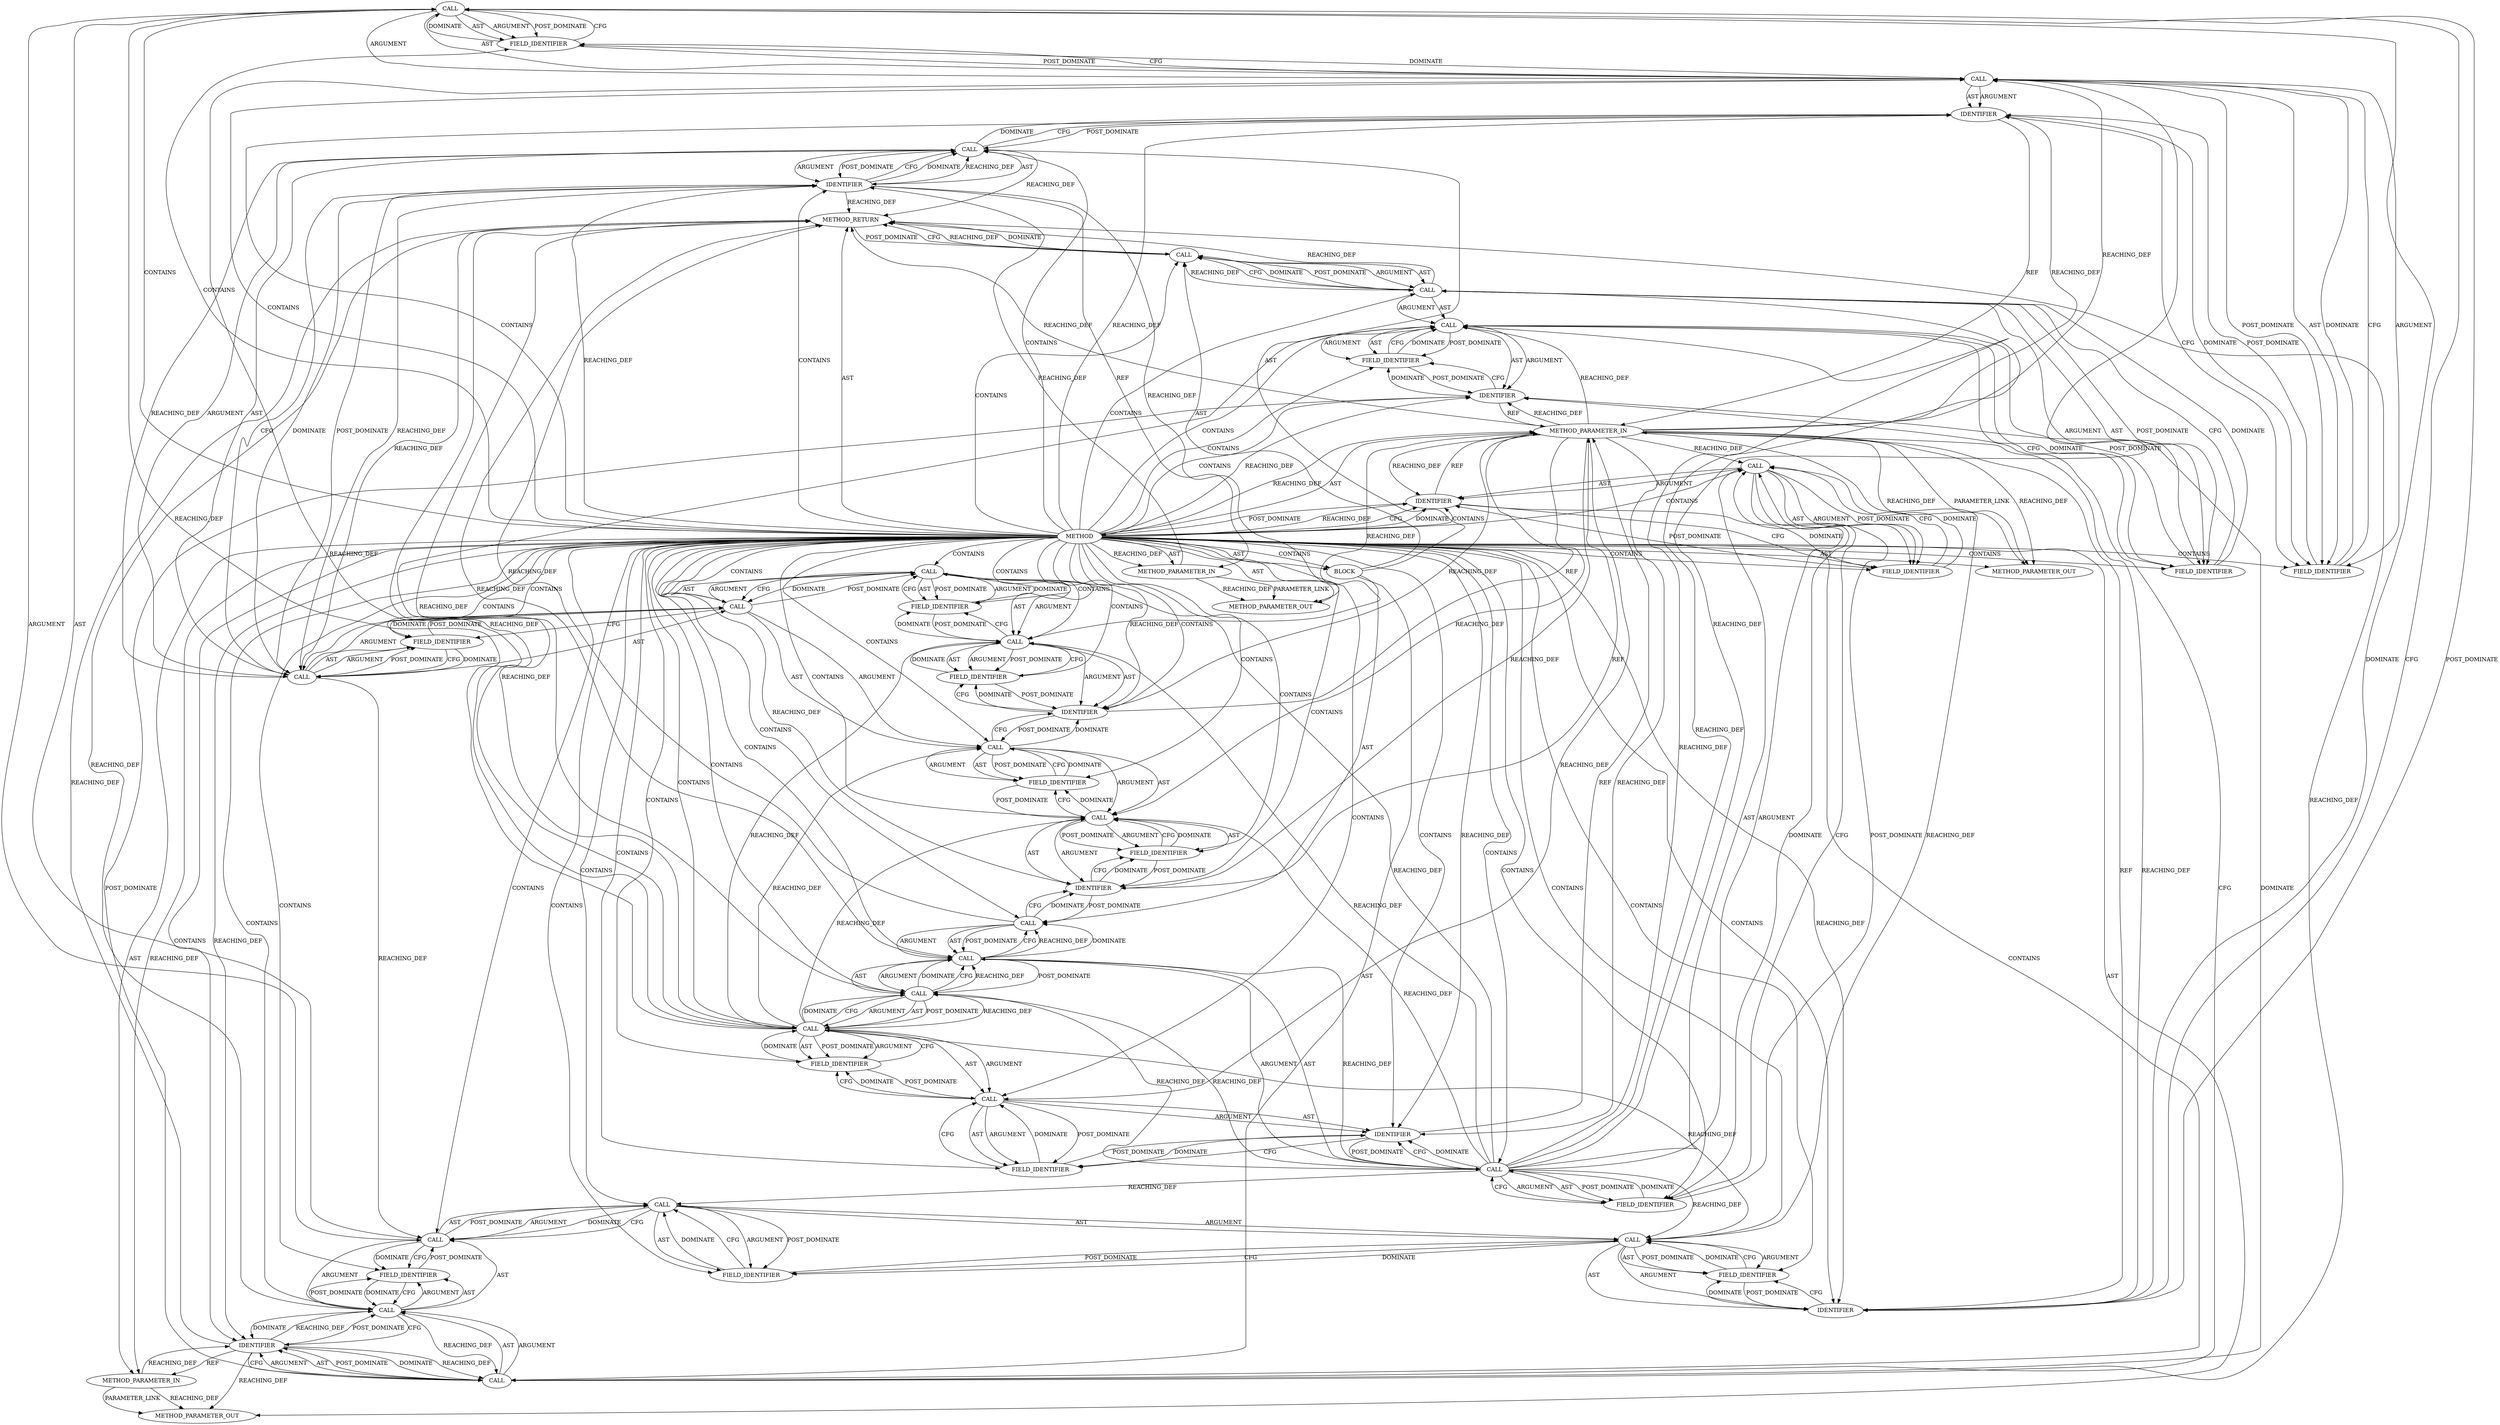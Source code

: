 digraph {
  1057 [label=CALL ORDER=1 ARGUMENT_INDEX=1 CODE="con->v2.out_sign_kvecs" COLUMN_NUMBER=2 METHOD_FULL_NAME="<operator>.fieldAccess" LINE_NUMBER=343 TYPE_FULL_NAME="<empty>" DISPATCH_TYPE="STATIC_DISPATCH" SIGNATURE="" NAME="<operator>.fieldAccess"]
  1046 [label=FIELD_IDENTIFIER ORDER=2 ARGUMENT_INDEX=2 CODE="out_sign_kvecs" COLUMN_NUMBER=2 LINE_NUMBER=342 CANONICAL_NAME="out_sign_kvecs"]
  1073 [label=FIELD_IDENTIFIER ORDER=2 ARGUMENT_INDEX=2 CODE="v2" COLUMN_NUMBER=2 LINE_NUMBER=344 CANONICAL_NAME="v2"]
  1023 [label=METHOD_PARAMETER_IN ORDER=2 CODE="void *buf" IS_VARIADIC=false COLUMN_NUMBER=60 LINE_NUMBER=338 TYPE_FULL_NAME="void*" EVALUATION_STRATEGY="BY_VALUE" INDEX=2 NAME="buf"]
  1042 [label=CALL ORDER=1 ARGUMENT_INDEX=1 CODE="con->v2.out_sign_kvecs" COLUMN_NUMBER=2 METHOD_FULL_NAME="<operator>.fieldAccess" LINE_NUMBER=342 TYPE_FULL_NAME="<empty>" DISPATCH_TYPE="STATIC_DISPATCH" SIGNATURE="" NAME="<operator>.fieldAccess"]
  1062 [label=CALL ORDER=2 ARGUMENT_INDEX=2 CODE="con->v2.out_sign_kvec_cnt" COLUMN_NUMBER=25 METHOD_FULL_NAME="<operator>.fieldAccess" LINE_NUMBER=343 TYPE_FULL_NAME="<empty>" DISPATCH_TYPE="STATIC_DISPATCH" SIGNATURE="" NAME="<operator>.fieldAccess"]
  1029 [label=CALL ORDER=1 ARGUMENT_INDEX=1 CODE="con->v2" COLUMN_NUMBER=9 METHOD_FULL_NAME="<operator>.indirectFieldAccess" LINE_NUMBER=340 TYPE_FULL_NAME="<empty>" DISPATCH_TYPE="STATIC_DISPATCH" SIGNATURE="" NAME="<operator>.indirectFieldAccess"]
  1027 [label=CALL ORDER=1 ARGUMENT_INDEX=1 CODE="con->v2.out_sign_kvec_cnt >= ARRAY_SIZE(con->v2.out_sign_kvecs)" COLUMN_NUMBER=9 METHOD_FULL_NAME="<operator>.greaterEqualsThan" LINE_NUMBER=340 TYPE_FULL_NAME="<empty>" DISPATCH_TYPE="STATIC_DISPATCH" SIGNATURE="" NAME="<operator>.greaterEqualsThan"]
  1068 [label=IDENTIFIER ORDER=2 ARGUMENT_INDEX=2 CODE="len" COLUMN_NUMBER=62 LINE_NUMBER=343 TYPE_FULL_NAME="int" NAME="len"]
  1053 [label=IDENTIFIER ORDER=2 ARGUMENT_INDEX=2 CODE="buf" COLUMN_NUMBER=63 LINE_NUMBER=342 TYPE_FULL_NAME="void*" NAME="buf"]
  1050 [label=FIELD_IDENTIFIER ORDER=2 ARGUMENT_INDEX=2 CODE="v2" COLUMN_NUMBER=25 LINE_NUMBER=342 CANONICAL_NAME="v2"]
  1051 [label=FIELD_IDENTIFIER ORDER=2 ARGUMENT_INDEX=2 CODE="out_sign_kvec_cnt" COLUMN_NUMBER=25 LINE_NUMBER=342 CANONICAL_NAME="out_sign_kvec_cnt"]
  13021 [label=METHOD_PARAMETER_OUT ORDER=3 CODE="int len" IS_VARIADIC=false COLUMN_NUMBER=71 LINE_NUMBER=338 TYPE_FULL_NAME="int" EVALUATION_STRATEGY="BY_VALUE" INDEX=3 NAME="len"]
  1033 [label=CALL ORDER=2 ARGUMENT_INDEX=2 CODE="ARRAY_SIZE(con->v2.out_sign_kvecs)" COLUMN_NUMBER=38 METHOD_FULL_NAME="ARRAY_SIZE" LINE_NUMBER=340 TYPE_FULL_NAME="<empty>" DISPATCH_TYPE="STATIC_DISPATCH" SIGNATURE="" NAME="ARRAY_SIZE"]
  1071 [label=CALL ORDER=1 ARGUMENT_INDEX=1 CODE="con->v2" COLUMN_NUMBER=2 METHOD_FULL_NAME="<operator>.indirectFieldAccess" LINE_NUMBER=344 TYPE_FULL_NAME="<empty>" DISPATCH_TYPE="STATIC_DISPATCH" SIGNATURE="" NAME="<operator>.indirectFieldAccess"]
  1030 [label=IDENTIFIER ORDER=1 ARGUMENT_INDEX=1 CODE="con" COLUMN_NUMBER=9 LINE_NUMBER=340 TYPE_FULL_NAME="ceph_connection*" NAME="con"]
  1043 [label=CALL ORDER=1 ARGUMENT_INDEX=1 CODE="con->v2" COLUMN_NUMBER=2 METHOD_FULL_NAME="<operator>.indirectFieldAccess" LINE_NUMBER=342 TYPE_FULL_NAME="<empty>" DISPATCH_TYPE="STATIC_DISPATCH" SIGNATURE="" NAME="<operator>.indirectFieldAccess"]
  1055 [label=CALL ORDER=1 ARGUMENT_INDEX=1 CODE="con->v2.out_sign_kvecs[con->v2.out_sign_kvec_cnt].iov_len" COLUMN_NUMBER=2 METHOD_FULL_NAME="<operator>.fieldAccess" LINE_NUMBER=343 TYPE_FULL_NAME="<empty>" DISPATCH_TYPE="STATIC_DISPATCH" SIGNATURE="" NAME="<operator>.fieldAccess"]
  1074 [label=FIELD_IDENTIFIER ORDER=2 ARGUMENT_INDEX=2 CODE="out_sign_kvec_cnt" COLUMN_NUMBER=2 LINE_NUMBER=344 CANONICAL_NAME="out_sign_kvec_cnt"]
  1021 [label=METHOD COLUMN_NUMBER=1 LINE_NUMBER=338 COLUMN_NUMBER_END=1 IS_EXTERNAL=false SIGNATURE="void add_out_sign_kvec (ceph_connection*,void*,int)" NAME="add_out_sign_kvec" AST_PARENT_TYPE="TYPE_DECL" AST_PARENT_FULL_NAME="file_code_old-a282a2f-decode_preamble-526.c:<global>" ORDER=19 CODE="static void add_out_sign_kvec(struct ceph_connection *con, void *buf, int len)
{
	BUG_ON(con->v2.out_sign_kvec_cnt >= ARRAY_SIZE(con->v2.out_sign_kvecs));

	con->v2.out_sign_kvecs[con->v2.out_sign_kvec_cnt].iov_base = buf;
	con->v2.out_sign_kvecs[con->v2.out_sign_kvec_cnt].iov_len = len;
	con->v2.out_sign_kvec_cnt++;
}" FULL_NAME="add_out_sign_kvec" LINE_NUMBER_END=345 FILENAME="file_code_old-a282a2f-decode_preamble-526.c"]
  1032 [label=FIELD_IDENTIFIER ORDER=2 ARGUMENT_INDEX=2 CODE="out_sign_kvec_cnt" COLUMN_NUMBER=9 LINE_NUMBER=340 CANONICAL_NAME="out_sign_kvec_cnt"]
  1069 [label=CALL ORDER=4 ARGUMENT_INDEX=-1 CODE="con->v2.out_sign_kvec_cnt++" COLUMN_NUMBER=2 METHOD_FULL_NAME="<operator>.postIncrement" LINE_NUMBER=344 TYPE_FULL_NAME="<empty>" DISPATCH_TYPE="STATIC_DISPATCH" SIGNATURE="" NAME="<operator>.postIncrement"]
  1028 [label=CALL ORDER=1 ARGUMENT_INDEX=1 CODE="con->v2.out_sign_kvec_cnt" COLUMN_NUMBER=9 METHOD_FULL_NAME="<operator>.fieldAccess" LINE_NUMBER=340 TYPE_FULL_NAME="<empty>" DISPATCH_TYPE="STATIC_DISPATCH" SIGNATURE="" NAME="<operator>.fieldAccess"]
  13019 [label=METHOD_PARAMETER_OUT ORDER=1 CODE="struct ceph_connection *con" IS_VARIADIC=false COLUMN_NUMBER=31 LINE_NUMBER=338 TYPE_FULL_NAME="ceph_connection*" EVALUATION_STRATEGY="BY_VALUE" INDEX=1 NAME="con"]
  1041 [label=CALL ORDER=1 ARGUMENT_INDEX=1 CODE="con->v2.out_sign_kvecs[con->v2.out_sign_kvec_cnt]" COLUMN_NUMBER=2 METHOD_FULL_NAME="<operator>.indirectIndexAccess" LINE_NUMBER=342 TYPE_FULL_NAME="<empty>" DISPATCH_TYPE="STATIC_DISPATCH" SIGNATURE="" NAME="<operator>.indirectIndexAccess"]
  1052 [label=FIELD_IDENTIFIER ORDER=2 ARGUMENT_INDEX=2 CODE="iov_base" COLUMN_NUMBER=2 LINE_NUMBER=342 CANONICAL_NAME="iov_base"]
  1036 [label=IDENTIFIER ORDER=1 ARGUMENT_INDEX=1 CODE="con" COLUMN_NUMBER=49 LINE_NUMBER=340 TYPE_FULL_NAME="ceph_connection*" NAME="con"]
  1037 [label=FIELD_IDENTIFIER ORDER=2 ARGUMENT_INDEX=2 CODE="v2" COLUMN_NUMBER=49 LINE_NUMBER=340 CANONICAL_NAME="v2"]
  1067 [label=FIELD_IDENTIFIER ORDER=2 ARGUMENT_INDEX=2 CODE="iov_len" COLUMN_NUMBER=2 LINE_NUMBER=343 CANONICAL_NAME="iov_len"]
  1039 [label=CALL ORDER=2 ARGUMENT_INDEX=-1 CODE="con->v2.out_sign_kvecs[con->v2.out_sign_kvec_cnt].iov_base = buf" COLUMN_NUMBER=2 METHOD_FULL_NAME="<operator>.assignment" LINE_NUMBER=342 TYPE_FULL_NAME="<empty>" DISPATCH_TYPE="STATIC_DISPATCH" SIGNATURE="" NAME="<operator>.assignment"]
  13020 [label=METHOD_PARAMETER_OUT ORDER=2 CODE="void *buf" IS_VARIADIC=false COLUMN_NUMBER=60 LINE_NUMBER=338 TYPE_FULL_NAME="void*" EVALUATION_STRATEGY="BY_VALUE" INDEX=2 NAME="buf"]
  1054 [label=CALL ORDER=3 ARGUMENT_INDEX=-1 CODE="con->v2.out_sign_kvecs[con->v2.out_sign_kvec_cnt].iov_len = len" COLUMN_NUMBER=2 METHOD_FULL_NAME="<operator>.assignment" LINE_NUMBER=343 TYPE_FULL_NAME="<empty>" DISPATCH_TYPE="STATIC_DISPATCH" SIGNATURE="" NAME="<operator>.assignment"]
  1059 [label=IDENTIFIER ORDER=1 ARGUMENT_INDEX=1 CODE="con" COLUMN_NUMBER=2 LINE_NUMBER=343 TYPE_FULL_NAME="ceph_connection*" NAME="con"]
  1072 [label=IDENTIFIER ORDER=1 ARGUMENT_INDEX=1 CODE="con" COLUMN_NUMBER=2 LINE_NUMBER=344 TYPE_FULL_NAME="ceph_connection*" NAME="con"]
  1048 [label=CALL ORDER=1 ARGUMENT_INDEX=1 CODE="con->v2" COLUMN_NUMBER=25 METHOD_FULL_NAME="<operator>.indirectFieldAccess" LINE_NUMBER=342 TYPE_FULL_NAME="<empty>" DISPATCH_TYPE="STATIC_DISPATCH" SIGNATURE="" NAME="<operator>.indirectFieldAccess"]
  1056 [label=CALL ORDER=1 ARGUMENT_INDEX=1 CODE="con->v2.out_sign_kvecs[con->v2.out_sign_kvec_cnt]" COLUMN_NUMBER=2 METHOD_FULL_NAME="<operator>.indirectIndexAccess" LINE_NUMBER=343 TYPE_FULL_NAME="<empty>" DISPATCH_TYPE="STATIC_DISPATCH" SIGNATURE="" NAME="<operator>.indirectIndexAccess"]
  1035 [label=CALL ORDER=1 ARGUMENT_INDEX=1 CODE="con->v2" COLUMN_NUMBER=49 METHOD_FULL_NAME="<operator>.indirectFieldAccess" LINE_NUMBER=340 TYPE_FULL_NAME="<empty>" DISPATCH_TYPE="STATIC_DISPATCH" SIGNATURE="" NAME="<operator>.indirectFieldAccess"]
  1034 [label=CALL ORDER=1 ARGUMENT_INDEX=1 CODE="con->v2.out_sign_kvecs" COLUMN_NUMBER=49 METHOD_FULL_NAME="<operator>.fieldAccess" LINE_NUMBER=340 TYPE_FULL_NAME="<empty>" DISPATCH_TYPE="STATIC_DISPATCH" SIGNATURE="" NAME="<operator>.fieldAccess"]
  1031 [label=FIELD_IDENTIFIER ORDER=2 ARGUMENT_INDEX=2 CODE="v2" COLUMN_NUMBER=9 LINE_NUMBER=340 CANONICAL_NAME="v2"]
  1026 [label=CALL ORDER=1 ARGUMENT_INDEX=-1 CODE="BUG_ON(con->v2.out_sign_kvec_cnt >= ARRAY_SIZE(con->v2.out_sign_kvecs))" COLUMN_NUMBER=2 METHOD_FULL_NAME="BUG_ON" LINE_NUMBER=340 TYPE_FULL_NAME="<empty>" DISPATCH_TYPE="STATIC_DISPATCH" SIGNATURE="" NAME="BUG_ON"]
  1060 [label=FIELD_IDENTIFIER ORDER=2 ARGUMENT_INDEX=2 CODE="v2" COLUMN_NUMBER=2 LINE_NUMBER=343 CANONICAL_NAME="v2"]
  1044 [label=IDENTIFIER ORDER=1 ARGUMENT_INDEX=1 CODE="con" COLUMN_NUMBER=2 LINE_NUMBER=342 TYPE_FULL_NAME="ceph_connection*" NAME="con"]
  1040 [label=CALL ORDER=1 ARGUMENT_INDEX=1 CODE="con->v2.out_sign_kvecs[con->v2.out_sign_kvec_cnt].iov_base" COLUMN_NUMBER=2 METHOD_FULL_NAME="<operator>.fieldAccess" LINE_NUMBER=342 TYPE_FULL_NAME="<empty>" DISPATCH_TYPE="STATIC_DISPATCH" SIGNATURE="" NAME="<operator>.fieldAccess"]
  1065 [label=FIELD_IDENTIFIER ORDER=2 ARGUMENT_INDEX=2 CODE="v2" COLUMN_NUMBER=25 LINE_NUMBER=343 CANONICAL_NAME="v2"]
  1063 [label=CALL ORDER=1 ARGUMENT_INDEX=1 CODE="con->v2" COLUMN_NUMBER=25 METHOD_FULL_NAME="<operator>.indirectFieldAccess" LINE_NUMBER=343 TYPE_FULL_NAME="<empty>" DISPATCH_TYPE="STATIC_DISPATCH" SIGNATURE="" NAME="<operator>.indirectFieldAccess"]
  1070 [label=CALL ORDER=1 ARGUMENT_INDEX=1 CODE="con->v2.out_sign_kvec_cnt" COLUMN_NUMBER=2 METHOD_FULL_NAME="<operator>.fieldAccess" LINE_NUMBER=344 TYPE_FULL_NAME="<empty>" DISPATCH_TYPE="STATIC_DISPATCH" SIGNATURE="" NAME="<operator>.fieldAccess"]
  1022 [label=METHOD_PARAMETER_IN ORDER=1 CODE="struct ceph_connection *con" IS_VARIADIC=false COLUMN_NUMBER=31 LINE_NUMBER=338 TYPE_FULL_NAME="ceph_connection*" EVALUATION_STRATEGY="BY_VALUE" INDEX=1 NAME="con"]
  1075 [label=METHOD_RETURN ORDER=5 CODE="RET" COLUMN_NUMBER=1 LINE_NUMBER=338 TYPE_FULL_NAME="void" EVALUATION_STRATEGY="BY_VALUE"]
  1045 [label=FIELD_IDENTIFIER ORDER=2 ARGUMENT_INDEX=2 CODE="v2" COLUMN_NUMBER=2 LINE_NUMBER=342 CANONICAL_NAME="v2"]
  1066 [label=FIELD_IDENTIFIER ORDER=2 ARGUMENT_INDEX=2 CODE="out_sign_kvec_cnt" COLUMN_NUMBER=25 LINE_NUMBER=343 CANONICAL_NAME="out_sign_kvec_cnt"]
  1025 [label=BLOCK ORDER=4 ARGUMENT_INDEX=-1 CODE="{
	BUG_ON(con->v2.out_sign_kvec_cnt >= ARRAY_SIZE(con->v2.out_sign_kvecs));

	con->v2.out_sign_kvecs[con->v2.out_sign_kvec_cnt].iov_base = buf;
	con->v2.out_sign_kvecs[con->v2.out_sign_kvec_cnt].iov_len = len;
	con->v2.out_sign_kvec_cnt++;
}" COLUMN_NUMBER=1 LINE_NUMBER=339 TYPE_FULL_NAME="void"]
  1049 [label=IDENTIFIER ORDER=1 ARGUMENT_INDEX=1 CODE="con" COLUMN_NUMBER=25 LINE_NUMBER=342 TYPE_FULL_NAME="ceph_connection*" NAME="con"]
  1061 [label=FIELD_IDENTIFIER ORDER=2 ARGUMENT_INDEX=2 CODE="out_sign_kvecs" COLUMN_NUMBER=2 LINE_NUMBER=343 CANONICAL_NAME="out_sign_kvecs"]
  1058 [label=CALL ORDER=1 ARGUMENT_INDEX=1 CODE="con->v2" COLUMN_NUMBER=2 METHOD_FULL_NAME="<operator>.indirectFieldAccess" LINE_NUMBER=343 TYPE_FULL_NAME="<empty>" DISPATCH_TYPE="STATIC_DISPATCH" SIGNATURE="" NAME="<operator>.indirectFieldAccess"]
  1038 [label=FIELD_IDENTIFIER ORDER=2 ARGUMENT_INDEX=2 CODE="out_sign_kvecs" COLUMN_NUMBER=49 LINE_NUMBER=340 CANONICAL_NAME="out_sign_kvecs"]
  1024 [label=METHOD_PARAMETER_IN ORDER=3 CODE="int len" IS_VARIADIC=false COLUMN_NUMBER=71 LINE_NUMBER=338 TYPE_FULL_NAME="int" EVALUATION_STRATEGY="BY_VALUE" INDEX=3 NAME="len"]
  1064 [label=IDENTIFIER ORDER=1 ARGUMENT_INDEX=1 CODE="con" COLUMN_NUMBER=25 LINE_NUMBER=343 TYPE_FULL_NAME="ceph_connection*" NAME="con"]
  1047 [label=CALL ORDER=2 ARGUMENT_INDEX=2 CODE="con->v2.out_sign_kvec_cnt" COLUMN_NUMBER=25 METHOD_FULL_NAME="<operator>.fieldAccess" LINE_NUMBER=342 TYPE_FULL_NAME="<empty>" DISPATCH_TYPE="STATIC_DISPATCH" SIGNATURE="" NAME="<operator>.fieldAccess"]
  1033 -> 1034 [label=ARGUMENT ]
  1021 -> 1055 [label=CONTAINS ]
  1047 -> 1041 [label=DOMINATE ]
  1038 -> 1035 [label=POST_DOMINATE ]
  1028 -> 1033 [label=REACHING_DEF VARIABLE="con->v2.out_sign_kvec_cnt"]
  1035 -> 1036 [label=ARGUMENT ]
  1029 -> 1030 [label=AST ]
  1071 -> 1073 [label=POST_DOMINATE ]
  1047 -> 1051 [label=ARGUMENT ]
  1021 -> 1072 [label=CONTAINS ]
  1047 -> 1048 [label=ARGUMENT ]
  1063 -> 1064 [label=AST ]
  1021 -> 1036 [label=CONTAINS ]
  1021 -> 1030 [label=REACHING_DEF VARIABLE=""]
  1075 -> 1069 [label=POST_DOMINATE ]
  1037 -> 1036 [label=POST_DOMINATE ]
  1039 -> 1059 [label=DOMINATE ]
  1047 -> 1048 [label=AST ]
  1068 -> 13021 [label=REACHING_DEF VARIABLE="len"]
  1054 -> 1068 [label=ARGUMENT ]
  1069 -> 1070 [label=POST_DOMINATE ]
  1028 -> 1048 [label=REACHING_DEF VARIABLE="con->v2.out_sign_kvec_cnt"]
  1023 -> 13020 [label=REACHING_DEF VARIABLE="buf"]
  1034 -> 1048 [label=REACHING_DEF VARIABLE="con->v2.out_sign_kvecs"]
  1046 -> 1043 [label=POST_DOMINATE ]
  1043 -> 1046 [label=CFG ]
  1063 -> 1064 [label=ARGUMENT ]
  1039 -> 1053 [label=AST ]
  1051 -> 1047 [label=DOMINATE ]
  1055 -> 1068 [label=CFG ]
  1021 -> 1030 [label=CFG ]
  1021 -> 1029 [label=CONTAINS ]
  1034 -> 1043 [label=REACHING_DEF VARIABLE="con->v2.out_sign_kvecs"]
  1049 -> 1022 [label=REF ]
  1061 -> 1058 [label=POST_DOMINATE ]
  1028 -> 1029 [label=AST ]
  1057 -> 1061 [label=AST ]
  1021 -> 1024 [label=AST ]
  1072 -> 1054 [label=POST_DOMINATE ]
  1029 -> 1032 [label=DOMINATE ]
  1056 -> 1062 [label=AST ]
  1035 -> 1038 [label=CFG ]
  1052 -> 1040 [label=CFG ]
  1074 -> 1070 [label=CFG ]
  1025 -> 1069 [label=AST ]
  1040 -> 1052 [label=AST ]
  1054 -> 1055 [label=AST ]
  1033 -> 1027 [label=DOMINATE ]
  1067 -> 1055 [label=DOMINATE ]
  1023 -> 1053 [label=REACHING_DEF VARIABLE="buf"]
  1059 -> 1060 [label=CFG ]
  1021 -> 1067 [label=CONTAINS ]
  1051 -> 1048 [label=POST_DOMINATE ]
  1021 -> 1027 [label=CONTAINS ]
  1030 -> 1031 [label=DOMINATE ]
  1060 -> 1058 [label=DOMINATE ]
  1058 -> 1060 [label=ARGUMENT ]
  1068 -> 1054 [label=DOMINATE ]
  1034 -> 1038 [label=AST ]
  1054 -> 1055 [label=ARGUMENT ]
  1050 -> 1048 [label=CFG ]
  1027 -> 1028 [label=ARGUMENT ]
  1028 -> 1032 [label=ARGUMENT ]
  1021 -> 1024 [label=REACHING_DEF VARIABLE=""]
  1042 -> 1043 [label=ARGUMENT ]
  1034 -> 1058 [label=REACHING_DEF VARIABLE="con->v2.out_sign_kvecs"]
  1043 -> 1045 [label=AST ]
  1048 -> 1050 [label=AST ]
  1047 -> 1051 [label=AST ]
  1022 -> 1049 [label=REACHING_DEF VARIABLE="con"]
  1070 -> 1071 [label=AST ]
  1045 -> 1044 [label=POST_DOMINATE ]
  1057 -> 1058 [label=ARGUMENT ]
  1049 -> 1042 [label=POST_DOMINATE ]
  1034 -> 1038 [label=POST_DOMINATE ]
  1040 -> 1052 [label=ARGUMENT ]
  1021 -> 1031 [label=CONTAINS ]
  1027 -> 1033 [label=POST_DOMINATE ]
  1028 -> 1063 [label=REACHING_DEF VARIABLE="con->v2.out_sign_kvec_cnt"]
  1062 -> 1066 [label=ARGUMENT ]
  1048 -> 1050 [label=ARGUMENT ]
  1070 -> 1069 [label=REACHING_DEF VARIABLE="con->v2.out_sign_kvec_cnt"]
  1036 -> 1037 [label=DOMINATE ]
  1028 -> 1071 [label=REACHING_DEF VARIABLE="con->v2.out_sign_kvec_cnt"]
  1069 -> 1070 [label=ARGUMENT ]
  1068 -> 1054 [label=REACHING_DEF VARIABLE="len"]
  1063 -> 1065 [label=ARGUMENT ]
  1055 -> 1067 [label=ARGUMENT ]
  1053 -> 1039 [label=CFG ]
  1060 -> 1059 [label=POST_DOMINATE ]
  1055 -> 1067 [label=AST ]
  1046 -> 1042 [label=CFG ]
  1054 -> 1072 [label=CFG ]
  1022 -> 1063 [label=REACHING_DEF VARIABLE="con"]
  1027 -> 1075 [label=REACHING_DEF VARIABLE="con->v2.out_sign_kvec_cnt >= ARRAY_SIZE(con->v2.out_sign_kvecs)"]
  1039 -> 1040 [label=ARGUMENT ]
  1033 -> 1034 [label=AST ]
  1070 -> 1074 [label=ARGUMENT ]
  1040 -> 1056 [label=REACHING_DEF VARIABLE="con->v2.out_sign_kvecs[con->v2.out_sign_kvec_cnt].iov_base"]
  1053 -> 1040 [label=POST_DOMINATE ]
  1028 -> 1047 [label=REACHING_DEF VARIABLE="con->v2.out_sign_kvec_cnt"]
  1033 -> 1027 [label=CFG ]
  1030 -> 1021 [label=POST_DOMINATE ]
  1070 -> 1069 [label=CFG ]
  1044 -> 1045 [label=CFG ]
  1054 -> 1068 [label=AST ]
  1028 -> 1058 [label=REACHING_DEF VARIABLE="con->v2.out_sign_kvec_cnt"]
  1029 -> 1031 [label=AST ]
  1035 -> 1036 [label=AST ]
  1021 -> 1051 [label=CONTAINS ]
  1029 -> 1031 [label=ARGUMENT ]
  1021 -> 1056 [label=CONTAINS ]
  1045 -> 1043 [label=CFG ]
  1021 -> 1041 [label=CONTAINS ]
  1054 -> 1075 [label=REACHING_DEF VARIABLE="con->v2.out_sign_kvecs[con->v2.out_sign_kvec_cnt].iov_len = len"]
  1033 -> 1034 [label=POST_DOMINATE ]
  1021 -> 1025 [label=CONTAINS ]
  1065 -> 1063 [label=DOMINATE ]
  1064 -> 1065 [label=CFG ]
  1021 -> 1043 [label=CONTAINS ]
  1027 -> 1028 [label=AST ]
  1069 -> 1070 [label=AST ]
  1021 -> 1065 [label=CONTAINS ]
  1022 -> 1072 [label=REACHING_DEF VARIABLE="con"]
  1025 -> 1026 [label=AST ]
  1053 -> 1040 [label=REACHING_DEF VARIABLE="buf"]
  1021 -> 1023 [label=REACHING_DEF VARIABLE=""]
  1021 -> 1070 [label=CONTAINS ]
  1062 -> 1063 [label=ARGUMENT ]
  1034 -> 1033 [label=REACHING_DEF VARIABLE="con->v2.out_sign_kvecs"]
  1027 -> 1026 [label=CFG ]
  1021 -> 1061 [label=CONTAINS ]
  1066 -> 1062 [label=DOMINATE ]
  1072 -> 1073 [label=CFG ]
  1026 -> 1044 [label=CFG ]
  1066 -> 1062 [label=CFG ]
  1021 -> 1054 [label=CONTAINS ]
  1025 -> 1039 [label=AST ]
  1035 -> 1038 [label=DOMINATE ]
  1044 -> 1022 [label=REF ]
  1055 -> 1068 [label=DOMINATE ]
  1065 -> 1064 [label=POST_DOMINATE ]
  1071 -> 1074 [label=CFG ]
  1021 -> 13021 [label=AST ]
  1062 -> 1056 [label=DOMINATE ]
  1038 -> 1034 [label=CFG ]
  1021 -> 1022 [label=REACHING_DEF VARIABLE=""]
  1063 -> 1066 [label=CFG ]
  1057 -> 1061 [label=ARGUMENT ]
  1062 -> 1066 [label=POST_DOMINATE ]
  1034 -> 1057 [label=REACHING_DEF VARIABLE="con->v2.out_sign_kvecs"]
  1034 -> 1033 [label=DOMINATE ]
  1041 -> 1042 [label=AST ]
  1052 -> 1041 [label=POST_DOMINATE ]
  1021 -> 1075 [label=AST ]
  1047 -> 1041 [label=CFG ]
  1036 -> 1028 [label=POST_DOMINATE ]
  1024 -> 1068 [label=REACHING_DEF VARIABLE="len"]
  1042 -> 1046 [label=ARGUMENT ]
  1068 -> 1024 [label=REF ]
  1052 -> 1040 [label=DOMINATE ]
  1034 -> 1033 [label=CFG ]
  1021 -> 1053 [label=REACHING_DEF VARIABLE=""]
  1026 -> 1075 [label=REACHING_DEF VARIABLE="BUG_ON(con->v2.out_sign_kvec_cnt >= ARRAY_SIZE(con->v2.out_sign_kvecs))"]
  1056 -> 1067 [label=CFG ]
  1039 -> 1059 [label=CFG ]
  1053 -> 13020 [label=REACHING_DEF VARIABLE="buf"]
  1029 -> 1032 [label=CFG ]
  1042 -> 1046 [label=AST ]
  1053 -> 1075 [label=REACHING_DEF VARIABLE="buf"]
  1034 -> 1071 [label=REACHING_DEF VARIABLE="con->v2.out_sign_kvecs"]
  1061 -> 1057 [label=CFG ]
  1028 -> 1062 [label=REACHING_DEF VARIABLE="con->v2.out_sign_kvec_cnt"]
  1061 -> 1057 [label=DOMINATE ]
  1027 -> 1026 [label=REACHING_DEF VARIABLE="con->v2.out_sign_kvec_cnt >= ARRAY_SIZE(con->v2.out_sign_kvecs)"]
  1043 -> 1044 [label=AST ]
  1060 -> 1058 [label=CFG ]
  1021 -> 1060 [label=CONTAINS ]
  1021 -> 1064 [label=CONTAINS ]
  1057 -> 1058 [label=AST ]
  1021 -> 1050 [label=CONTAINS ]
  1021 -> 1026 [label=CONTAINS ]
  1071 -> 1072 [label=AST ]
  1050 -> 1048 [label=DOMINATE ]
  1069 -> 1075 [label=CFG ]
  1028 -> 1036 [label=CFG ]
  1022 -> 13019 [label=PARAMETER_LINK ]
  1067 -> 1056 [label=POST_DOMINATE ]
  1057 -> 1061 [label=POST_DOMINATE ]
  1042 -> 1046 [label=POST_DOMINATE ]
  1071 -> 1073 [label=ARGUMENT ]
  1058 -> 1061 [label=CFG ]
  1021 -> 1066 [label=CONTAINS ]
  1021 -> 13020 [label=AST ]
  1071 -> 1074 [label=DOMINATE ]
  1021 -> 1044 [label=CONTAINS ]
  1039 -> 1053 [label=ARGUMENT ]
  1021 -> 1049 [label=REACHING_DEF VARIABLE=""]
  1034 -> 1075 [label=REACHING_DEF VARIABLE="con->v2.out_sign_kvecs"]
  1063 -> 1066 [label=DOMINATE ]
  1021 -> 1032 [label=CONTAINS ]
  1069 -> 1075 [label=REACHING_DEF VARIABLE="con->v2.out_sign_kvec_cnt++"]
  1045 -> 1043 [label=DOMINATE ]
  1056 -> 1067 [label=DOMINATE ]
  1068 -> 1055 [label=REACHING_DEF VARIABLE="len"]
  1049 -> 1050 [label=CFG ]
  1039 -> 1040 [label=AST ]
  1021 -> 1068 [label=CONTAINS ]
  1065 -> 1063 [label=CFG ]
  1021 -> 1048 [label=CONTAINS ]
  1055 -> 1056 [label=AST ]
  1056 -> 1062 [label=POST_DOMINATE ]
  1021 -> 1052 [label=CONTAINS ]
  1042 -> 1049 [label=DOMINATE ]
  1032 -> 1029 [label=POST_DOMINATE ]
  1021 -> 1072 [label=REACHING_DEF VARIABLE=""]
  1030 -> 1022 [label=REF ]
  1058 -> 1061 [label=DOMINATE ]
  1049 -> 1050 [label=DOMINATE ]
  1022 -> 1064 [label=REACHING_DEF VARIABLE="con"]
  1021 -> 1071 [label=CONTAINS ]
  1070 -> 1074 [label=POST_DOMINATE ]
  1022 -> 13019 [label=REACHING_DEF VARIABLE="con"]
  1022 -> 13019 [label=REACHING_DEF VARIABLE="con"]
  1064 -> 1065 [label=DOMINATE ]
  1035 -> 1037 [label=POST_DOMINATE ]
  1033 -> 1028 [label=REACHING_DEF VARIABLE="ARRAY_SIZE(con->v2.out_sign_kvecs)"]
  1041 -> 1052 [label=CFG ]
  1021 -> 1046 [label=CONTAINS ]
  1021 -> 1022 [label=AST ]
  1021 -> 1062 [label=CONTAINS ]
  1055 -> 1075 [label=REACHING_DEF VARIABLE="con->v2.out_sign_kvecs[con->v2.out_sign_kvec_cnt].iov_len"]
  1040 -> 1075 [label=REACHING_DEF VARIABLE="con->v2.out_sign_kvecs[con->v2.out_sign_kvec_cnt].iov_base"]
  1032 -> 1028 [label=DOMINATE ]
  1021 -> 1034 [label=CONTAINS ]
  1027 -> 1026 [label=DOMINATE ]
  1026 -> 1027 [label=POST_DOMINATE ]
  1051 -> 1047 [label=CFG ]
  1074 -> 1071 [label=POST_DOMINATE ]
  1040 -> 1053 [label=CFG ]
  1037 -> 1035 [label=DOMINATE ]
  1021 -> 1047 [label=CONTAINS ]
  1072 -> 1073 [label=DOMINATE ]
  1039 -> 1075 [label=REACHING_DEF VARIABLE="con->v2.out_sign_kvecs[con->v2.out_sign_kvec_cnt].iov_base = buf"]
  1028 -> 1043 [label=REACHING_DEF VARIABLE="con->v2.out_sign_kvec_cnt"]
  1021 -> 1057 [label=CONTAINS ]
  1058 -> 1060 [label=AST ]
  1059 -> 1060 [label=DOMINATE ]
  1041 -> 1047 [label=POST_DOMINATE ]
  1022 -> 1059 [label=REACHING_DEF VARIABLE="con"]
  1022 -> 1036 [label=REACHING_DEF VARIABLE="con"]
  1058 -> 1060 [label=POST_DOMINATE ]
  1048 -> 1051 [label=CFG ]
  1026 -> 1027 [label=ARGUMENT ]
  1021 -> 1059 [label=CONTAINS ]
  1022 -> 1058 [label=REACHING_DEF VARIABLE="con"]
  1021 -> 1068 [label=REACHING_DEF VARIABLE=""]
  1062 -> 1056 [label=CFG ]
  1022 -> 1043 [label=REACHING_DEF VARIABLE="con"]
  1032 -> 1028 [label=CFG ]
  1068 -> 1075 [label=REACHING_DEF VARIABLE="len"]
  1024 -> 13021 [label=REACHING_DEF VARIABLE="len"]
  1021 -> 1069 [label=CONTAINS ]
  1053 -> 1039 [label=DOMINATE ]
  1028 -> 1036 [label=DOMINATE ]
  1022 -> 1044 [label=REACHING_DEF VARIABLE="con"]
  1046 -> 1042 [label=DOMINATE ]
  1034 -> 1063 [label=REACHING_DEF VARIABLE="con->v2.out_sign_kvecs"]
  1056 -> 1057 [label=ARGUMENT ]
  1059 -> 1039 [label=POST_DOMINATE ]
  1040 -> 1039 [label=REACHING_DEF VARIABLE="con->v2.out_sign_kvecs[con->v2.out_sign_kvec_cnt].iov_base"]
  1031 -> 1030 [label=POST_DOMINATE ]
  1021 -> 1045 [label=CONTAINS ]
  1028 -> 1029 [label=ARGUMENT ]
  1054 -> 1072 [label=DOMINATE ]
  1021 -> 1030 [label=DOMINATE ]
  1021 -> 1035 [label=CONTAINS ]
  1031 -> 1029 [label=DOMINATE ]
  1034 -> 1042 [label=REACHING_DEF VARIABLE="con->v2.out_sign_kvecs"]
  1038 -> 1034 [label=DOMINATE ]
  1031 -> 1029 [label=CFG ]
  1043 -> 1045 [label=POST_DOMINATE ]
  1066 -> 1063 [label=POST_DOMINATE ]
  1043 -> 1045 [label=ARGUMENT ]
  1048 -> 1049 [label=ARGUMENT ]
  1041 -> 1042 [label=ARGUMENT ]
  1021 -> 1074 [label=CONTAINS ]
  1021 -> 1030 [label=CONTAINS ]
  1041 -> 1047 [label=AST ]
  1021 -> 1063 [label=CONTAINS ]
  1043 -> 1044 [label=ARGUMENT ]
  1068 -> 1054 [label=CFG ]
  1028 -> 1032 [label=POST_DOMINATE ]
  1037 -> 1035 [label=CFG ]
  1034 -> 1035 [label=AST ]
  1036 -> 1022 [label=REF ]
  1021 -> 1040 [label=CONTAINS ]
  1063 -> 1065 [label=AST ]
  1040 -> 1052 [label=POST_DOMINATE ]
  1021 -> 1049 [label=CONTAINS ]
  1070 -> 1069 [label=DOMINATE ]
  1070 -> 1075 [label=REACHING_DEF VARIABLE="con->v2.out_sign_kvec_cnt"]
  1021 -> 13019 [label=AST ]
  1026 -> 1027 [label=AST ]
  1047 -> 1051 [label=POST_DOMINATE ]
  1022 -> 1075 [label=REACHING_DEF VARIABLE="con"]
  1021 -> 1023 [label=AST ]
  1027 -> 1033 [label=AST ]
  1028 -> 1027 [label=REACHING_DEF VARIABLE="con->v2.out_sign_kvec_cnt"]
  1048 -> 1051 [label=DOMINATE ]
  1022 -> 1029 [label=REACHING_DEF VARIABLE="con"]
  1071 -> 1073 [label=AST ]
  1073 -> 1071 [label=CFG ]
  1056 -> 1062 [label=ARGUMENT ]
  1025 -> 1054 [label=AST ]
  1042 -> 1049 [label=CFG ]
  1072 -> 1022 [label=REF ]
  1053 -> 1039 [label=REACHING_DEF VARIABLE="buf"]
  1035 -> 1037 [label=ARGUMENT ]
  1023 -> 13020 [label=PARAMETER_LINK ]
  1029 -> 1031 [label=POST_DOMINATE ]
  1069 -> 1075 [label=DOMINATE ]
  1059 -> 1022 [label=REF ]
  1064 -> 1022 [label=REF ]
  1070 -> 1074 [label=AST ]
  1070 -> 1071 [label=ARGUMENT ]
  1055 -> 1056 [label=ARGUMENT ]
  1026 -> 1044 [label=DOMINATE ]
  1033 -> 1027 [label=REACHING_DEF VARIABLE="ARRAY_SIZE(con->v2.out_sign_kvecs)"]
  1021 -> 1033 [label=CONTAINS ]
  1058 -> 1059 [label=ARGUMENT ]
  1041 -> 1052 [label=DOMINATE ]
  1062 -> 1066 [label=AST ]
  1050 -> 1049 [label=POST_DOMINATE ]
  1021 -> 1044 [label=REACHING_DEF VARIABLE=""]
  1058 -> 1059 [label=AST ]
  1044 -> 1026 [label=POST_DOMINATE ]
  1053 -> 1023 [label=REF ]
  1030 -> 1031 [label=CFG ]
  1074 -> 1070 [label=DOMINATE ]
  1036 -> 1037 [label=CFG ]
  1021 -> 1064 [label=REACHING_DEF VARIABLE=""]
  1054 -> 1068 [label=POST_DOMINATE ]
  1071 -> 1072 [label=ARGUMENT ]
  1040 -> 1041 [label=AST ]
  1021 -> 1073 [label=CONTAINS ]
  1022 -> 1030 [label=REACHING_DEF VARIABLE="con"]
  1021 -> 1059 [label=REACHING_DEF VARIABLE=""]
  1041 -> 1047 [label=ARGUMENT ]
  1021 -> 1053 [label=CONTAINS ]
  1057 -> 1064 [label=DOMINATE ]
  1044 -> 1045 [label=DOMINATE ]
  1040 -> 1053 [label=DOMINATE ]
  1067 -> 1055 [label=CFG ]
  1063 -> 1065 [label=POST_DOMINATE ]
  1055 -> 1067 [label=POST_DOMINATE ]
  1034 -> 1035 [label=ARGUMENT ]
  1029 -> 1030 [label=ARGUMENT ]
  1022 -> 1071 [label=REACHING_DEF VARIABLE="con"]
  1035 -> 1037 [label=AST ]
  1022 -> 1048 [label=REACHING_DEF VARIABLE="con"]
  1028 -> 1070 [label=REACHING_DEF VARIABLE="con->v2.out_sign_kvec_cnt"]
  1043 -> 1046 [label=DOMINATE ]
  1021 -> 1038 [label=CONTAINS ]
  1033 -> 1075 [label=REACHING_DEF VARIABLE="ARRAY_SIZE(con->v2.out_sign_kvecs)"]
  1021 -> 1058 [label=CONTAINS ]
  1022 -> 1035 [label=REACHING_DEF VARIABLE="con"]
  1021 -> 1042 [label=CONTAINS ]
  1021 -> 1025 [label=AST ]
  1073 -> 1071 [label=DOMINATE ]
  1048 -> 1050 [label=POST_DOMINATE ]
  1021 -> 1037 [label=CONTAINS ]
  1021 -> 1039 [label=CONTAINS ]
  1028 -> 1032 [label=AST ]
  1057 -> 1064 [label=CFG ]
  1021 -> 1036 [label=REACHING_DEF VARIABLE=""]
  1027 -> 1033 [label=ARGUMENT ]
  1056 -> 1057 [label=AST ]
  1034 -> 1038 [label=ARGUMENT ]
  1021 -> 1028 [label=CONTAINS ]
  1055 -> 1054 [label=REACHING_DEF VARIABLE="con->v2.out_sign_kvecs[con->v2.out_sign_kvec_cnt].iov_len"]
  1042 -> 1043 [label=AST ]
  1064 -> 1057 [label=POST_DOMINATE ]
  1048 -> 1049 [label=AST ]
  1040 -> 1041 [label=ARGUMENT ]
  1073 -> 1072 [label=POST_DOMINATE ]
  1062 -> 1063 [label=AST ]
  1024 -> 13021 [label=PARAMETER_LINK ]
  1039 -> 1053 [label=POST_DOMINATE ]
  1068 -> 1055 [label=POST_DOMINATE ]
}
